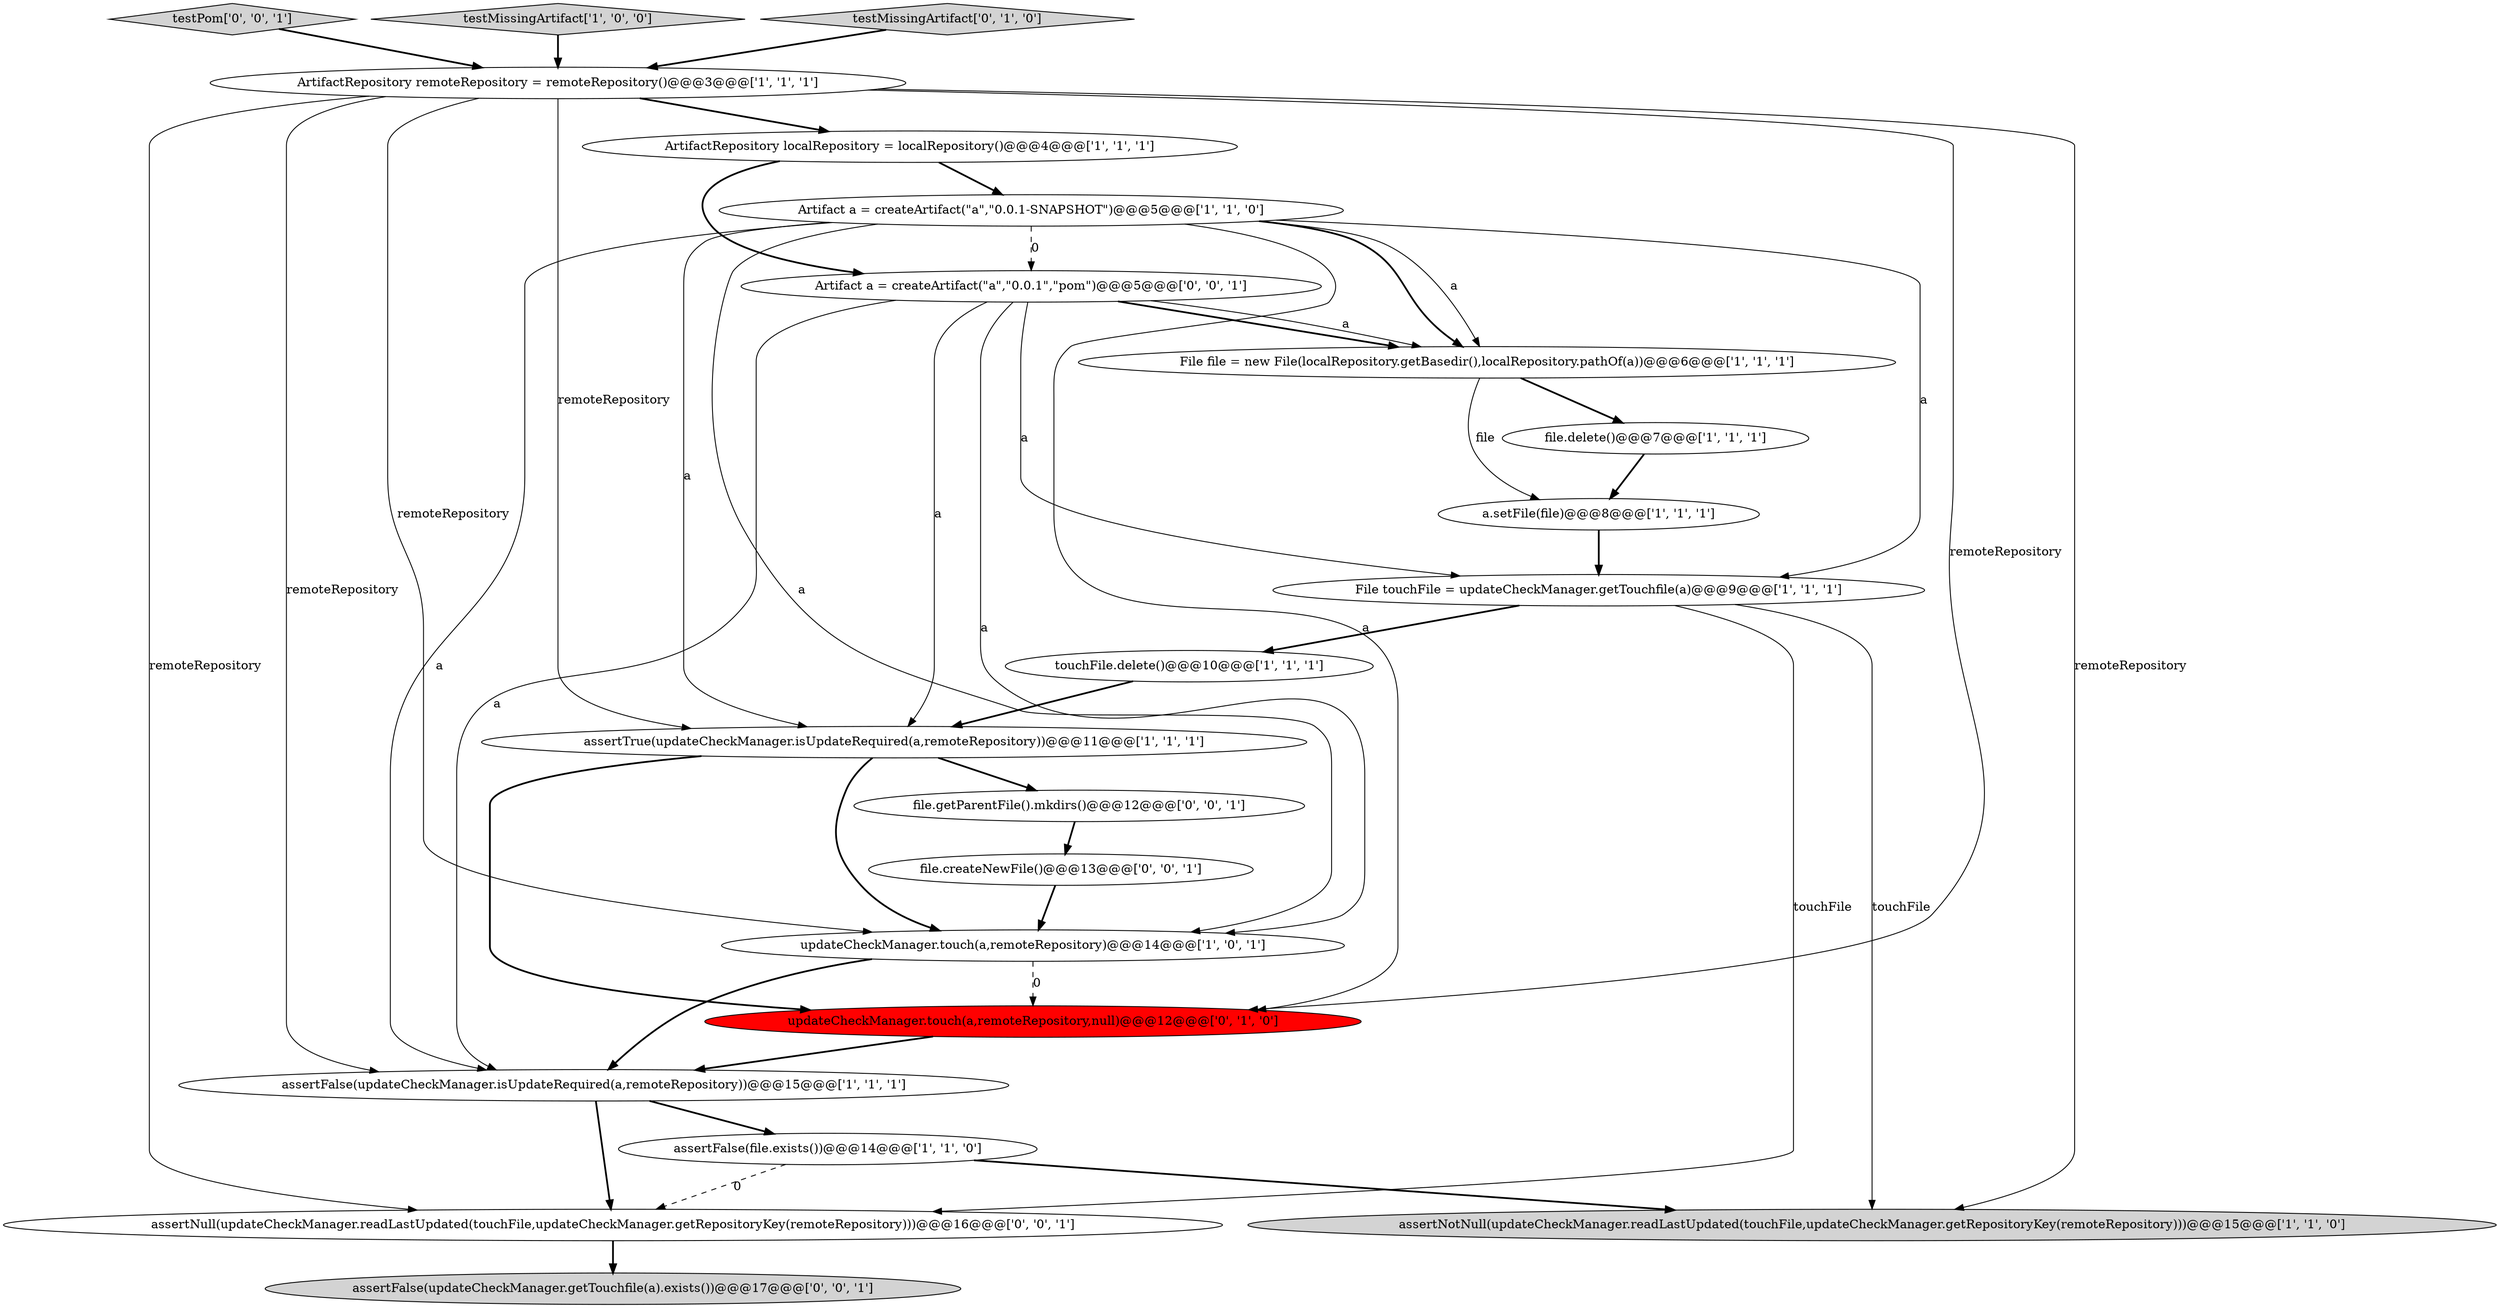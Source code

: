 digraph {
1 [style = filled, label = "file.delete()@@@7@@@['1', '1', '1']", fillcolor = white, shape = ellipse image = "AAA0AAABBB1BBB"];
6 [style = filled, label = "assertFalse(file.exists())@@@14@@@['1', '1', '0']", fillcolor = white, shape = ellipse image = "AAA0AAABBB1BBB"];
21 [style = filled, label = "testPom['0', '0', '1']", fillcolor = lightgray, shape = diamond image = "AAA0AAABBB3BBB"];
7 [style = filled, label = "updateCheckManager.touch(a,remoteRepository)@@@14@@@['1', '0', '1']", fillcolor = white, shape = ellipse image = "AAA0AAABBB1BBB"];
5 [style = filled, label = "Artifact a = createArtifact(\"a\",\"0.0.1-SNAPSHOT\")@@@5@@@['1', '1', '0']", fillcolor = white, shape = ellipse image = "AAA0AAABBB1BBB"];
4 [style = filled, label = "File touchFile = updateCheckManager.getTouchfile(a)@@@9@@@['1', '1', '1']", fillcolor = white, shape = ellipse image = "AAA0AAABBB1BBB"];
15 [style = filled, label = "updateCheckManager.touch(a,remoteRepository,null)@@@12@@@['0', '1', '0']", fillcolor = red, shape = ellipse image = "AAA1AAABBB2BBB"];
2 [style = filled, label = "testMissingArtifact['1', '0', '0']", fillcolor = lightgray, shape = diamond image = "AAA0AAABBB1BBB"];
13 [style = filled, label = "assertTrue(updateCheckManager.isUpdateRequired(a,remoteRepository))@@@11@@@['1', '1', '1']", fillcolor = white, shape = ellipse image = "AAA0AAABBB1BBB"];
19 [style = filled, label = "assertNull(updateCheckManager.readLastUpdated(touchFile,updateCheckManager.getRepositoryKey(remoteRepository)))@@@16@@@['0', '0', '1']", fillcolor = white, shape = ellipse image = "AAA0AAABBB3BBB"];
9 [style = filled, label = "ArtifactRepository localRepository = localRepository()@@@4@@@['1', '1', '1']", fillcolor = white, shape = ellipse image = "AAA0AAABBB1BBB"];
17 [style = filled, label = "assertFalse(updateCheckManager.getTouchfile(a).exists())@@@17@@@['0', '0', '1']", fillcolor = lightgray, shape = ellipse image = "AAA0AAABBB3BBB"];
20 [style = filled, label = "file.getParentFile().mkdirs()@@@12@@@['0', '0', '1']", fillcolor = white, shape = ellipse image = "AAA0AAABBB3BBB"];
10 [style = filled, label = "a.setFile(file)@@@8@@@['1', '1', '1']", fillcolor = white, shape = ellipse image = "AAA0AAABBB1BBB"];
11 [style = filled, label = "touchFile.delete()@@@10@@@['1', '1', '1']", fillcolor = white, shape = ellipse image = "AAA0AAABBB1BBB"];
0 [style = filled, label = "assertFalse(updateCheckManager.isUpdateRequired(a,remoteRepository))@@@15@@@['1', '1', '1']", fillcolor = white, shape = ellipse image = "AAA0AAABBB1BBB"];
3 [style = filled, label = "File file = new File(localRepository.getBasedir(),localRepository.pathOf(a))@@@6@@@['1', '1', '1']", fillcolor = white, shape = ellipse image = "AAA0AAABBB1BBB"];
16 [style = filled, label = "Artifact a = createArtifact(\"a\",\"0.0.1\",\"pom\")@@@5@@@['0', '0', '1']", fillcolor = white, shape = ellipse image = "AAA0AAABBB3BBB"];
14 [style = filled, label = "testMissingArtifact['0', '1', '0']", fillcolor = lightgray, shape = diamond image = "AAA0AAABBB2BBB"];
12 [style = filled, label = "ArtifactRepository remoteRepository = remoteRepository()@@@3@@@['1', '1', '1']", fillcolor = white, shape = ellipse image = "AAA0AAABBB1BBB"];
18 [style = filled, label = "file.createNewFile()@@@13@@@['0', '0', '1']", fillcolor = white, shape = ellipse image = "AAA0AAABBB3BBB"];
8 [style = filled, label = "assertNotNull(updateCheckManager.readLastUpdated(touchFile,updateCheckManager.getRepositoryKey(remoteRepository)))@@@15@@@['1', '1', '0']", fillcolor = lightgray, shape = ellipse image = "AAA0AAABBB1BBB"];
5->3 [style = bold, label=""];
16->3 [style = bold, label=""];
16->4 [style = solid, label="a"];
3->10 [style = solid, label="file"];
3->1 [style = bold, label=""];
0->6 [style = bold, label=""];
0->19 [style = bold, label=""];
16->7 [style = solid, label="a"];
5->0 [style = solid, label="a"];
7->0 [style = bold, label=""];
19->17 [style = bold, label=""];
12->8 [style = solid, label="remoteRepository"];
12->9 [style = bold, label=""];
5->3 [style = solid, label="a"];
9->16 [style = bold, label=""];
2->12 [style = bold, label=""];
21->12 [style = bold, label=""];
16->3 [style = solid, label="a"];
4->19 [style = solid, label="touchFile"];
20->18 [style = bold, label=""];
5->16 [style = dashed, label="0"];
12->13 [style = solid, label="remoteRepository"];
16->0 [style = solid, label="a"];
12->0 [style = solid, label="remoteRepository"];
13->7 [style = bold, label=""];
15->0 [style = bold, label=""];
14->12 [style = bold, label=""];
11->13 [style = bold, label=""];
6->8 [style = bold, label=""];
12->19 [style = solid, label="remoteRepository"];
6->19 [style = dashed, label="0"];
10->4 [style = bold, label=""];
9->5 [style = bold, label=""];
5->7 [style = solid, label="a"];
7->15 [style = dashed, label="0"];
12->7 [style = solid, label="remoteRepository"];
13->15 [style = bold, label=""];
16->13 [style = solid, label="a"];
5->13 [style = solid, label="a"];
18->7 [style = bold, label=""];
4->11 [style = bold, label=""];
4->8 [style = solid, label="touchFile"];
1->10 [style = bold, label=""];
12->15 [style = solid, label="remoteRepository"];
5->15 [style = solid, label="a"];
5->4 [style = solid, label="a"];
13->20 [style = bold, label=""];
}
